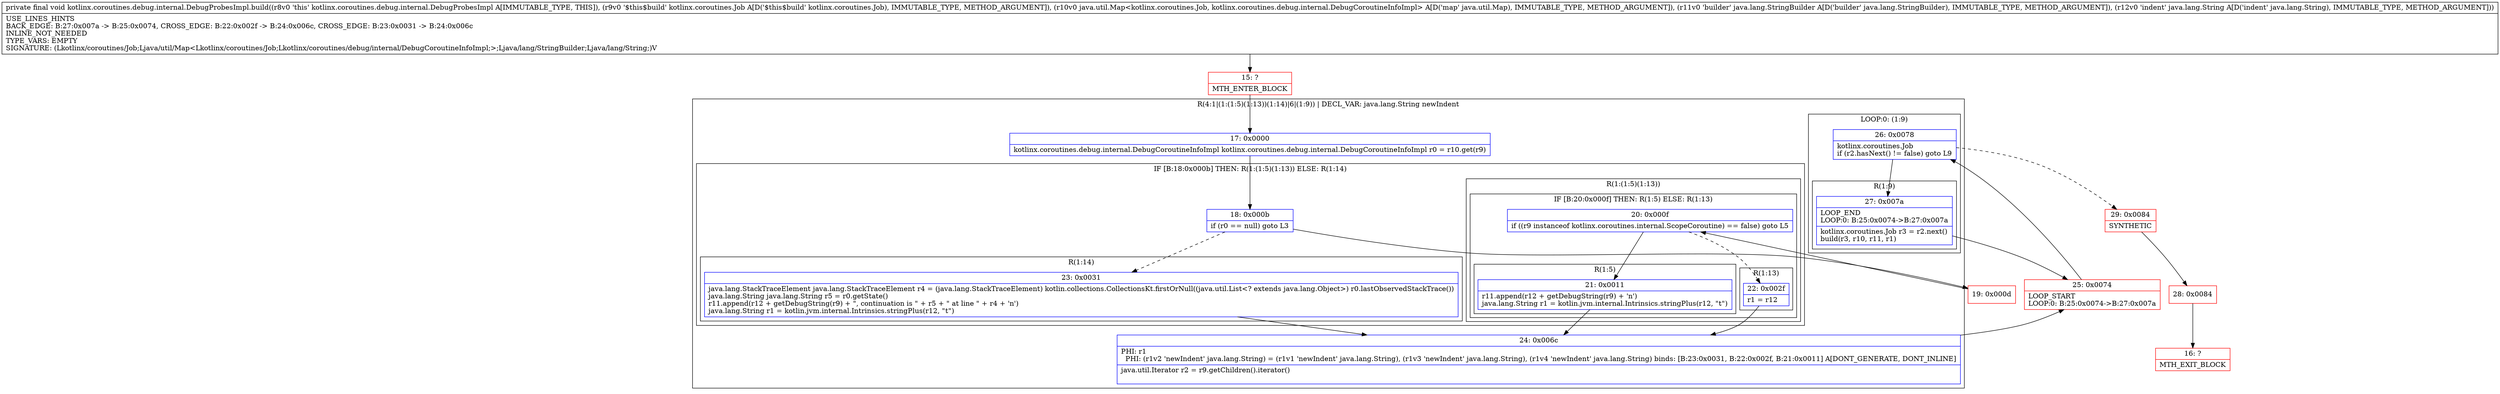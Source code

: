 digraph "CFG forkotlinx.coroutines.debug.internal.DebugProbesImpl.build(Lkotlinx\/coroutines\/Job;Ljava\/util\/Map;Ljava\/lang\/StringBuilder;Ljava\/lang\/String;)V" {
subgraph cluster_Region_358668146 {
label = "R(4:1|(1:(1:5)(1:13))(1:14)|6|(1:9)) | DECL_VAR: java.lang.String newIndent\l";
node [shape=record,color=blue];
Node_17 [shape=record,label="{17\:\ 0x0000|kotlinx.coroutines.debug.internal.DebugCoroutineInfoImpl kotlinx.coroutines.debug.internal.DebugCoroutineInfoImpl r0 = r10.get(r9)\l}"];
subgraph cluster_IfRegion_1472396796 {
label = "IF [B:18:0x000b] THEN: R(1:(1:5)(1:13)) ELSE: R(1:14)";
node [shape=record,color=blue];
Node_18 [shape=record,label="{18\:\ 0x000b|if (r0 == null) goto L3\l}"];
subgraph cluster_Region_1996308653 {
label = "R(1:(1:5)(1:13))";
node [shape=record,color=blue];
subgraph cluster_IfRegion_646240343 {
label = "IF [B:20:0x000f] THEN: R(1:5) ELSE: R(1:13)";
node [shape=record,color=blue];
Node_20 [shape=record,label="{20\:\ 0x000f|if ((r9 instanceof kotlinx.coroutines.internal.ScopeCoroutine) == false) goto L5\l}"];
subgraph cluster_Region_1125164993 {
label = "R(1:5)";
node [shape=record,color=blue];
Node_21 [shape=record,label="{21\:\ 0x0011|r11.append(r12 + getDebugString(r9) + 'n')\ljava.lang.String r1 = kotlin.jvm.internal.Intrinsics.stringPlus(r12, \"t\")\l}"];
}
subgraph cluster_Region_1356341743 {
label = "R(1:13)";
node [shape=record,color=blue];
Node_22 [shape=record,label="{22\:\ 0x002f|r1 = r12\l}"];
}
}
}
subgraph cluster_Region_29610841 {
label = "R(1:14)";
node [shape=record,color=blue];
Node_23 [shape=record,label="{23\:\ 0x0031|java.lang.StackTraceElement java.lang.StackTraceElement r4 = (java.lang.StackTraceElement) kotlin.collections.CollectionsKt.firstOrNull((java.util.List\<? extends java.lang.Object\>) r0.lastObservedStackTrace())\ljava.lang.String java.lang.String r5 = r0.getState()\lr11.append(r12 + getDebugString(r9) + \", continuation is \" + r5 + \" at line \" + r4 + 'n')\ljava.lang.String r1 = kotlin.jvm.internal.Intrinsics.stringPlus(r12, \"t\")\l}"];
}
}
Node_24 [shape=record,label="{24\:\ 0x006c|PHI: r1 \l  PHI: (r1v2 'newIndent' java.lang.String) = (r1v1 'newIndent' java.lang.String), (r1v3 'newIndent' java.lang.String), (r1v4 'newIndent' java.lang.String) binds: [B:23:0x0031, B:22:0x002f, B:21:0x0011] A[DONT_GENERATE, DONT_INLINE]\l|java.util.Iterator r2 = r9.getChildren().iterator()\l\l}"];
subgraph cluster_LoopRegion_517937638 {
label = "LOOP:0: (1:9)";
node [shape=record,color=blue];
Node_26 [shape=record,label="{26\:\ 0x0078|kotlinx.coroutines.Job \lif (r2.hasNext() != false) goto L9\l}"];
subgraph cluster_Region_55280173 {
label = "R(1:9)";
node [shape=record,color=blue];
Node_27 [shape=record,label="{27\:\ 0x007a|LOOP_END\lLOOP:0: B:25:0x0074\-\>B:27:0x007a\l|kotlinx.coroutines.Job r3 = r2.next()\lbuild(r3, r10, r11, r1)\l}"];
}
}
}
Node_15 [shape=record,color=red,label="{15\:\ ?|MTH_ENTER_BLOCK\l}"];
Node_19 [shape=record,color=red,label="{19\:\ 0x000d}"];
Node_25 [shape=record,color=red,label="{25\:\ 0x0074|LOOP_START\lLOOP:0: B:25:0x0074\-\>B:27:0x007a\l}"];
Node_29 [shape=record,color=red,label="{29\:\ 0x0084|SYNTHETIC\l}"];
Node_28 [shape=record,color=red,label="{28\:\ 0x0084}"];
Node_16 [shape=record,color=red,label="{16\:\ ?|MTH_EXIT_BLOCK\l}"];
MethodNode[shape=record,label="{private final void kotlinx.coroutines.debug.internal.DebugProbesImpl.build((r8v0 'this' kotlinx.coroutines.debug.internal.DebugProbesImpl A[IMMUTABLE_TYPE, THIS]), (r9v0 '$this$build' kotlinx.coroutines.Job A[D('$this$build' kotlinx.coroutines.Job), IMMUTABLE_TYPE, METHOD_ARGUMENT]), (r10v0 java.util.Map\<kotlinx.coroutines.Job, kotlinx.coroutines.debug.internal.DebugCoroutineInfoImpl\> A[D('map' java.util.Map), IMMUTABLE_TYPE, METHOD_ARGUMENT]), (r11v0 'builder' java.lang.StringBuilder A[D('builder' java.lang.StringBuilder), IMMUTABLE_TYPE, METHOD_ARGUMENT]), (r12v0 'indent' java.lang.String A[D('indent' java.lang.String), IMMUTABLE_TYPE, METHOD_ARGUMENT]))  | USE_LINES_HINTS\lBACK_EDGE: B:27:0x007a \-\> B:25:0x0074, CROSS_EDGE: B:22:0x002f \-\> B:24:0x006c, CROSS_EDGE: B:23:0x0031 \-\> B:24:0x006c\lINLINE_NOT_NEEDED\lTYPE_VARS: EMPTY\lSIGNATURE: (Lkotlinx\/coroutines\/Job;Ljava\/util\/Map\<Lkotlinx\/coroutines\/Job;Lkotlinx\/coroutines\/debug\/internal\/DebugCoroutineInfoImpl;\>;Ljava\/lang\/StringBuilder;Ljava\/lang\/String;)V\l}"];
MethodNode -> Node_15;Node_17 -> Node_18;
Node_18 -> Node_19;
Node_18 -> Node_23[style=dashed];
Node_20 -> Node_21;
Node_20 -> Node_22[style=dashed];
Node_21 -> Node_24;
Node_22 -> Node_24;
Node_23 -> Node_24;
Node_24 -> Node_25;
Node_26 -> Node_27;
Node_26 -> Node_29[style=dashed];
Node_27 -> Node_25;
Node_15 -> Node_17;
Node_19 -> Node_20;
Node_25 -> Node_26;
Node_29 -> Node_28;
Node_28 -> Node_16;
}


